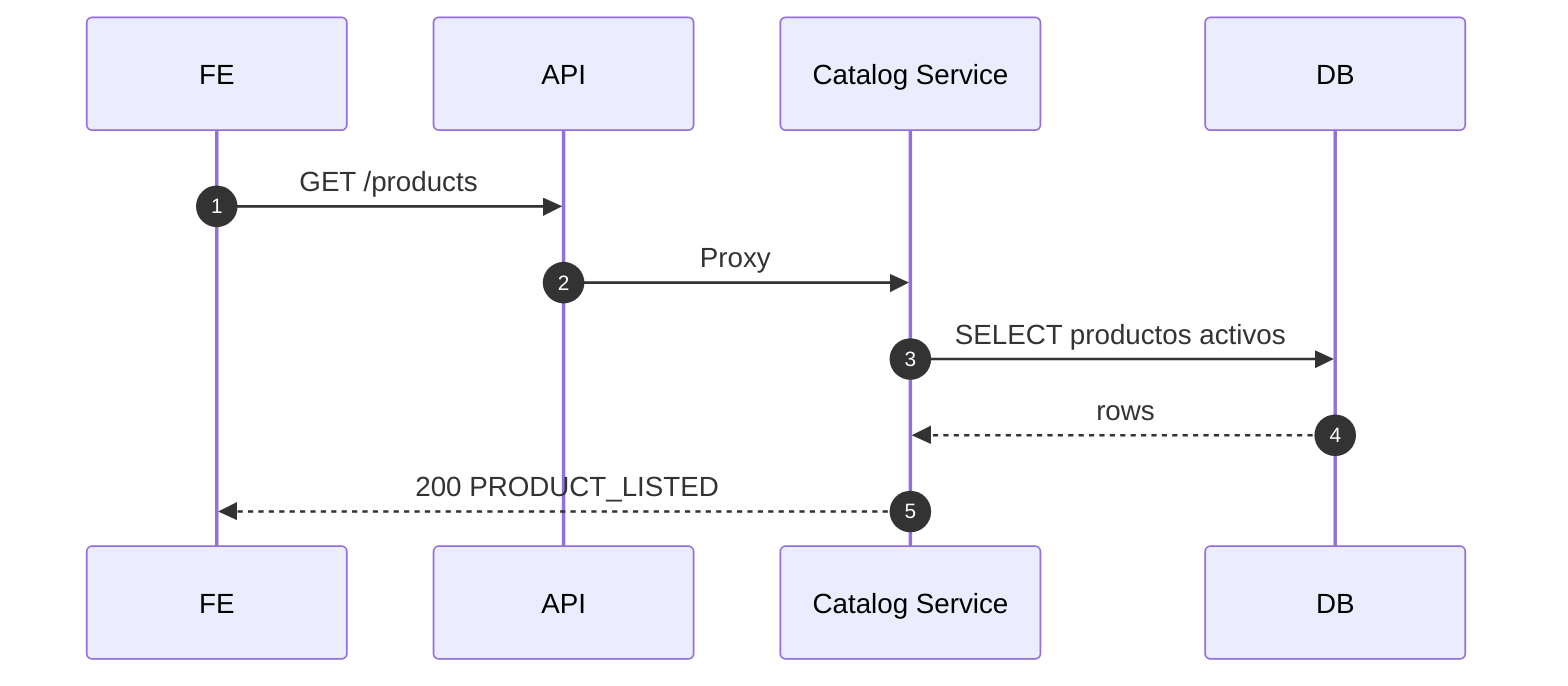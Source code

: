 sequenceDiagram
  autonumber
  participant FE
  participant API
  participant CAT as Catalog Service
  participant DB

  FE->>API: GET /products
  API->>CAT: Proxy
  CAT->>DB: SELECT productos activos
  DB-->>CAT: rows
  CAT-->>FE: 200 PRODUCT_LISTED